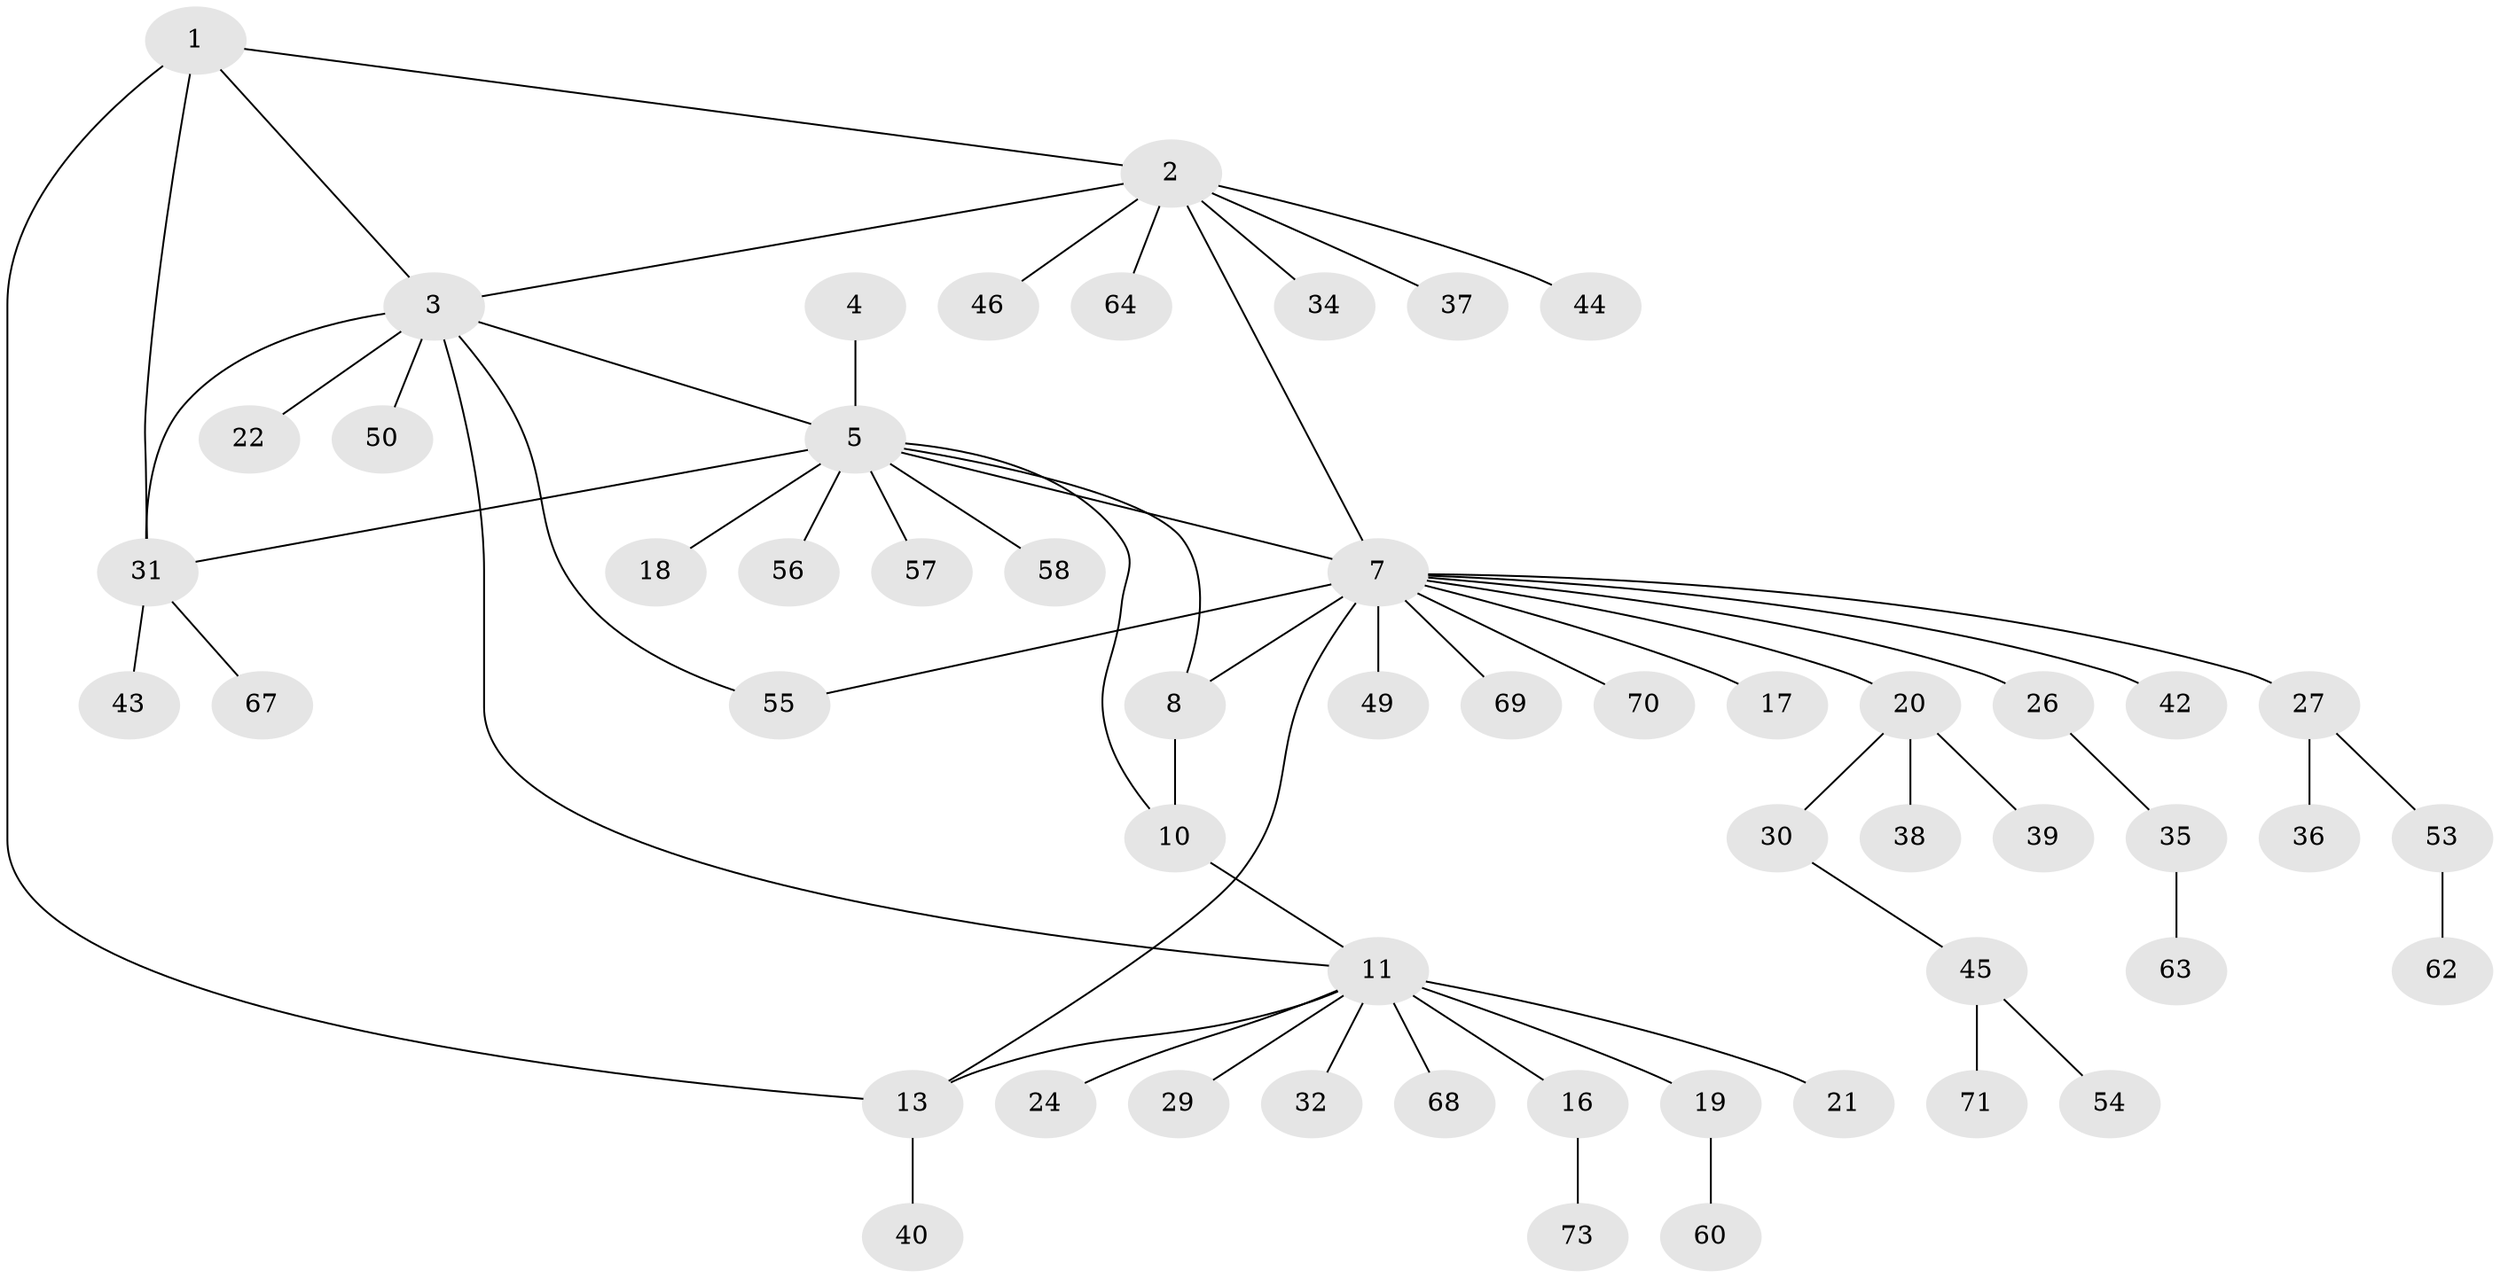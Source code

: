 // Generated by graph-tools (version 1.1) at 2025/52/02/27/25 19:52:19]
// undirected, 54 vertices, 63 edges
graph export_dot {
graph [start="1"]
  node [color=gray90,style=filled];
  1 [super="+51"];
  2 [super="+28"];
  3 [super="+48"];
  4 [super="+25"];
  5 [super="+6"];
  7 [super="+14"];
  8 [super="+9"];
  10 [super="+52"];
  11 [super="+12"];
  13 [super="+15"];
  16 [super="+33"];
  17 [super="+65"];
  18;
  19;
  20 [super="+23"];
  21;
  22;
  24;
  26;
  27 [super="+72"];
  29;
  30;
  31 [super="+41"];
  32;
  34;
  35;
  36;
  37;
  38;
  39;
  40;
  42 [super="+66"];
  43 [super="+47"];
  44;
  45 [super="+61"];
  46;
  49;
  50;
  53 [super="+59"];
  54;
  55;
  56;
  57;
  58;
  60;
  62;
  63;
  64;
  67;
  68;
  69;
  70;
  71;
  73;
  1 -- 2;
  1 -- 3;
  1 -- 31;
  1 -- 13;
  2 -- 3;
  2 -- 7;
  2 -- 37;
  2 -- 44;
  2 -- 64;
  2 -- 34;
  2 -- 46;
  3 -- 5;
  3 -- 11;
  3 -- 22;
  3 -- 50;
  3 -- 55;
  3 -- 31;
  4 -- 5 [weight=2];
  5 -- 18;
  5 -- 31;
  5 -- 7;
  5 -- 58;
  5 -- 56;
  5 -- 10;
  5 -- 57;
  5 -- 8;
  7 -- 8 [weight=2];
  7 -- 17;
  7 -- 20;
  7 -- 49;
  7 -- 69;
  7 -- 70;
  7 -- 42;
  7 -- 13 [weight=2];
  7 -- 55;
  7 -- 26;
  7 -- 27;
  8 -- 10;
  10 -- 11 [weight=2];
  11 -- 13;
  11 -- 16;
  11 -- 19;
  11 -- 21;
  11 -- 32;
  11 -- 68;
  11 -- 24;
  11 -- 29;
  13 -- 40;
  16 -- 73;
  19 -- 60;
  20 -- 30;
  20 -- 38;
  20 -- 39;
  26 -- 35;
  27 -- 36;
  27 -- 53;
  30 -- 45;
  31 -- 43;
  31 -- 67;
  35 -- 63;
  45 -- 54;
  45 -- 71;
  53 -- 62;
}
